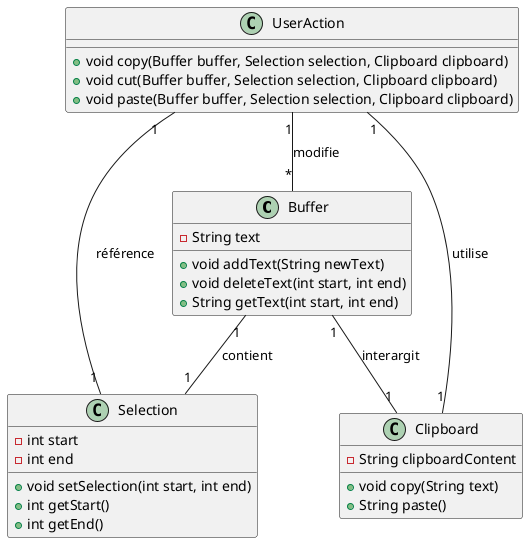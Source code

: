 @startuml

class Buffer {
    -String text
    +void addText(String newText)
    +void deleteText(int start, int end)
    +String getText(int start, int end)
}

class Selection {
    -int start
    -int end
    +void setSelection(int start, int end)
    +int getStart()
    +int getEnd()
}

class Clipboard {
    -String clipboardContent
    +void copy(String text)
    +String paste()
}

class UserAction {
    +void copy(Buffer buffer, Selection selection, Clipboard clipboard)
    +void cut(Buffer buffer, Selection selection, Clipboard clipboard)
    +void paste(Buffer buffer, Selection selection, Clipboard clipboard)
}

Buffer "1" -- "1" Selection : contient
Buffer "1" -- "1" Clipboard : interargit
UserAction "1" -- "*" Buffer : modifie
UserAction "1" -- "1" Selection : référence
UserAction "1" -- "1" Clipboard : utilise
@enduml